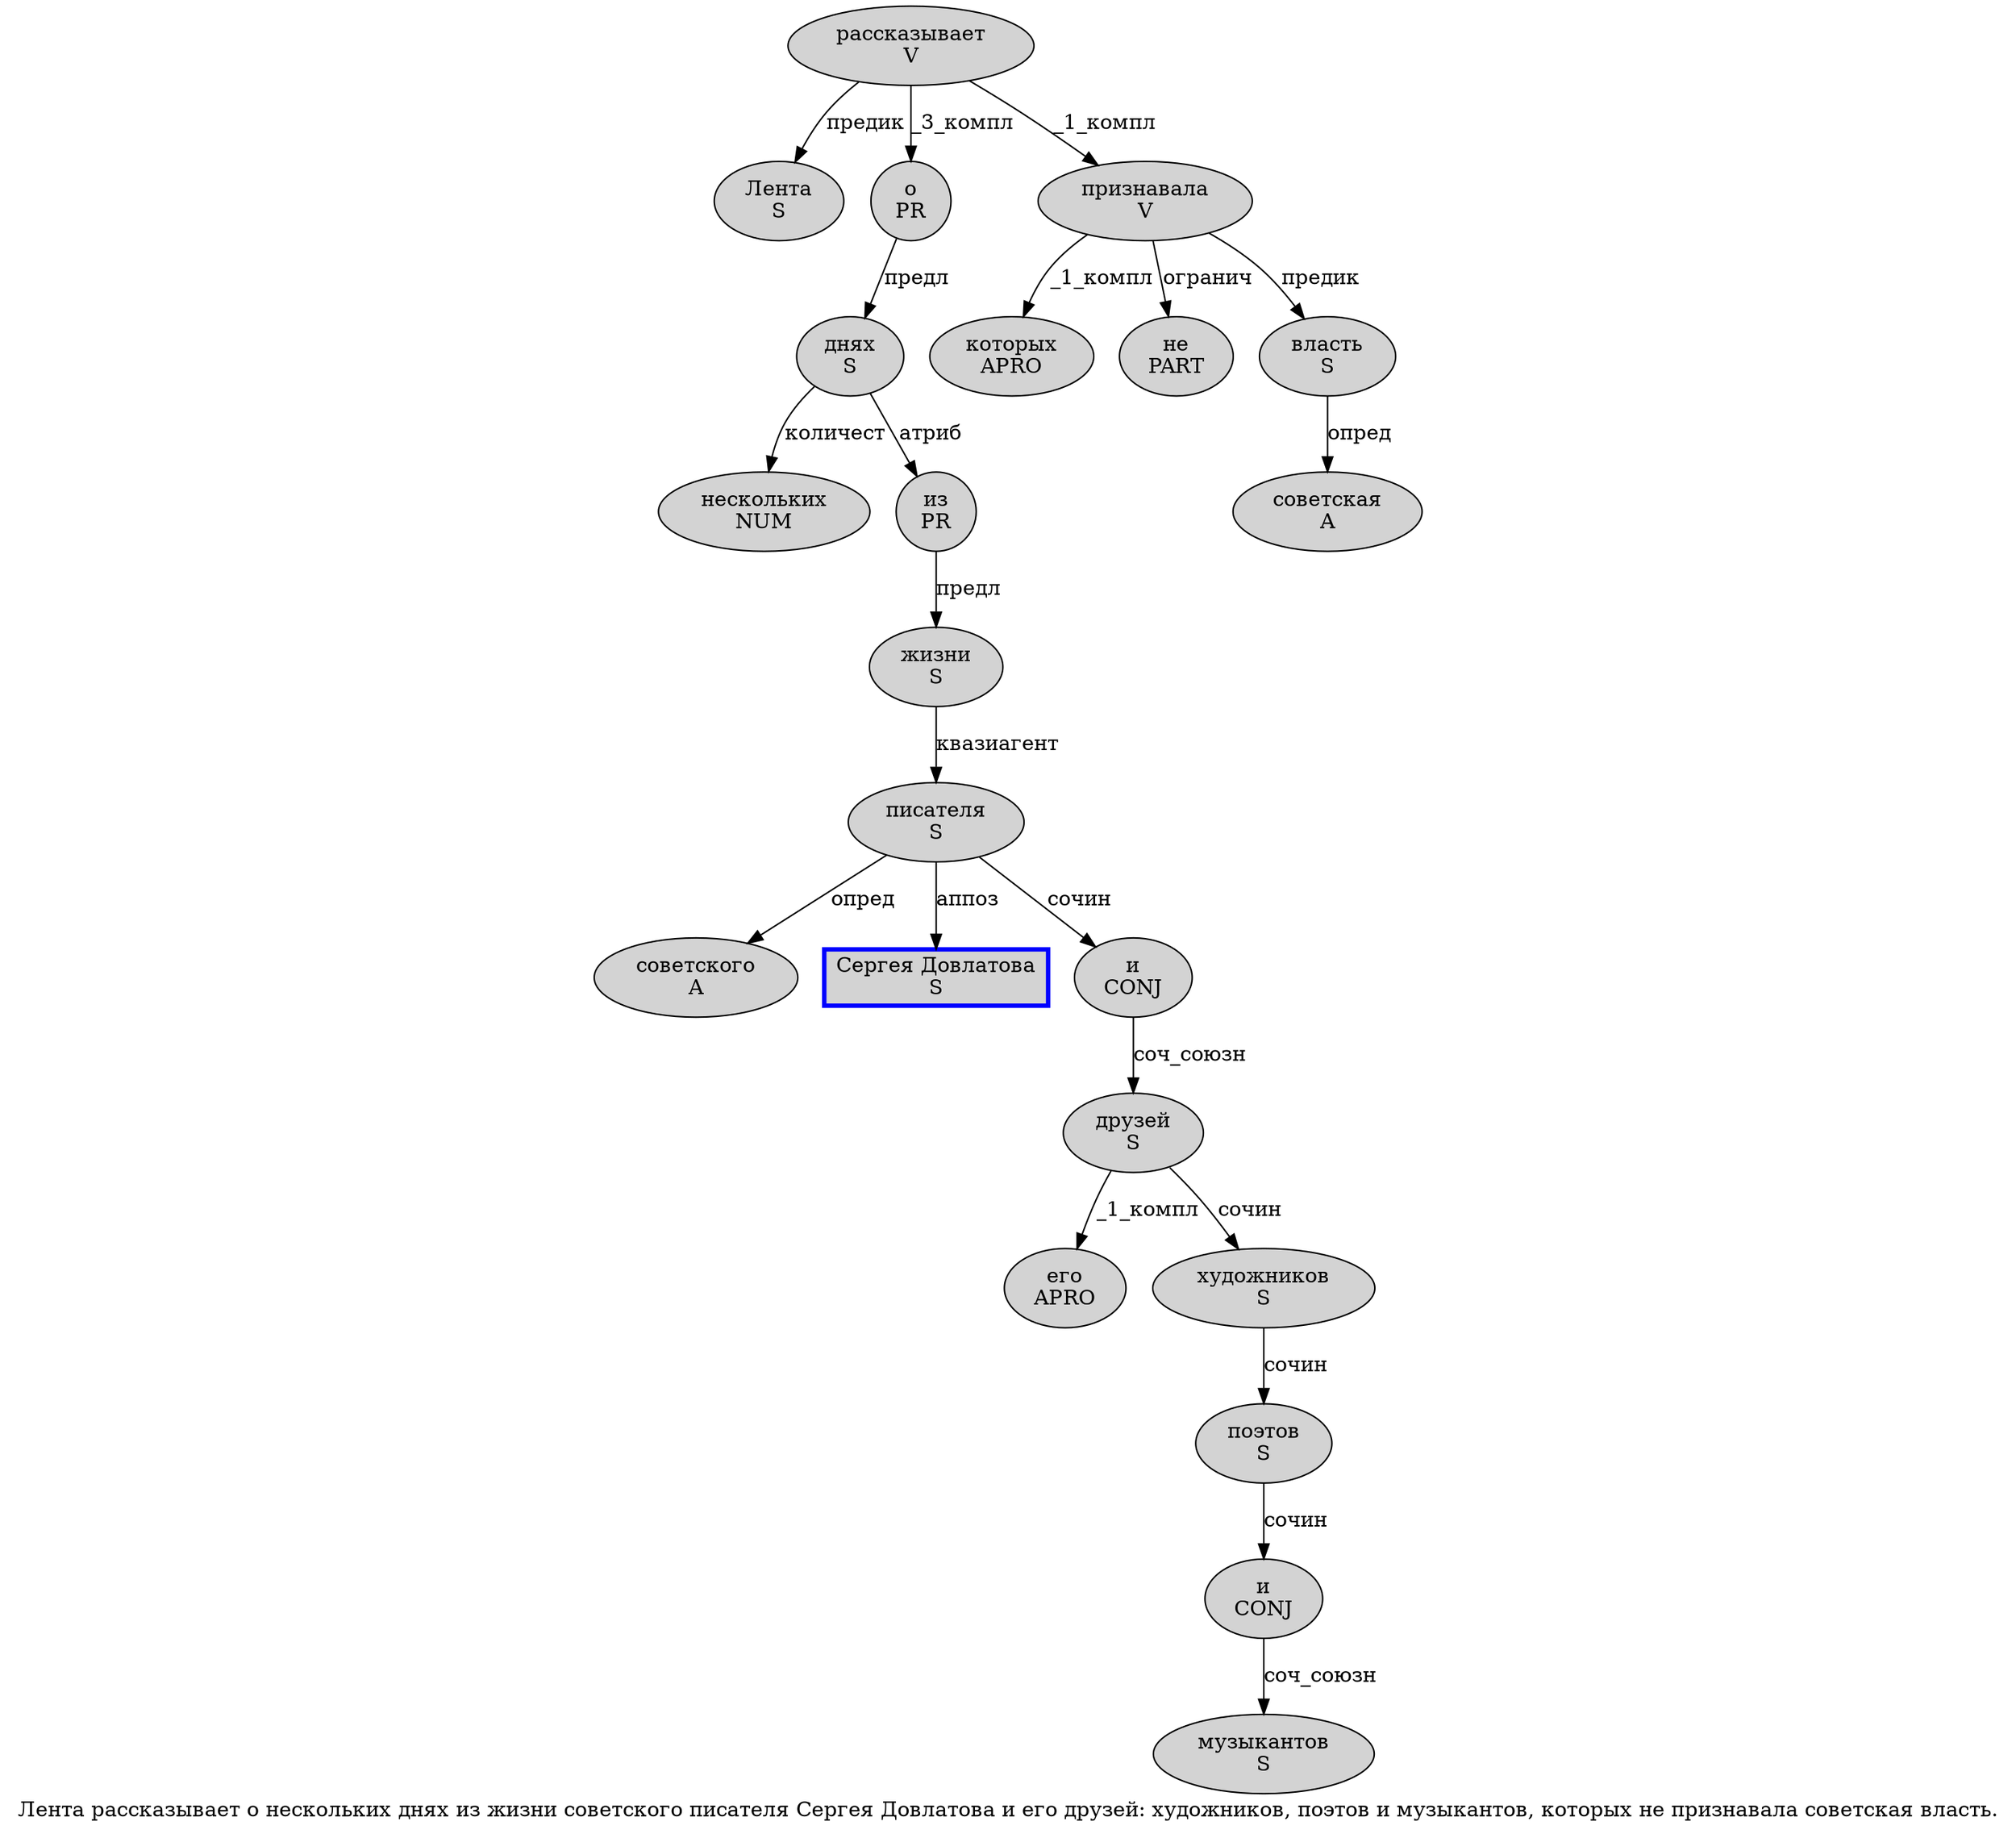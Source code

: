 digraph SENTENCE_1104 {
	graph [label="Лента рассказывает о нескольких днях из жизни советского писателя Сергея Довлатова и его друзей: художников, поэтов и музыкантов, которых не признавала советская власть."]
	node [style=filled]
		0 [label="Лента
S" color="" fillcolor=lightgray penwidth=1 shape=ellipse]
		1 [label="рассказывает
V" color="" fillcolor=lightgray penwidth=1 shape=ellipse]
		2 [label="о
PR" color="" fillcolor=lightgray penwidth=1 shape=ellipse]
		3 [label="нескольких
NUM" color="" fillcolor=lightgray penwidth=1 shape=ellipse]
		4 [label="днях
S" color="" fillcolor=lightgray penwidth=1 shape=ellipse]
		5 [label="из
PR" color="" fillcolor=lightgray penwidth=1 shape=ellipse]
		6 [label="жизни
S" color="" fillcolor=lightgray penwidth=1 shape=ellipse]
		7 [label="советского
A" color="" fillcolor=lightgray penwidth=1 shape=ellipse]
		8 [label="писателя
S" color="" fillcolor=lightgray penwidth=1 shape=ellipse]
		9 [label="Сергея Довлатова
S" color=blue fillcolor=lightgray penwidth=3 shape=box]
		10 [label="и
CONJ" color="" fillcolor=lightgray penwidth=1 shape=ellipse]
		11 [label="его
APRO" color="" fillcolor=lightgray penwidth=1 shape=ellipse]
		12 [label="друзей
S" color="" fillcolor=lightgray penwidth=1 shape=ellipse]
		14 [label="художников
S" color="" fillcolor=lightgray penwidth=1 shape=ellipse]
		16 [label="поэтов
S" color="" fillcolor=lightgray penwidth=1 shape=ellipse]
		17 [label="и
CONJ" color="" fillcolor=lightgray penwidth=1 shape=ellipse]
		18 [label="музыкантов
S" color="" fillcolor=lightgray penwidth=1 shape=ellipse]
		20 [label="которых
APRO" color="" fillcolor=lightgray penwidth=1 shape=ellipse]
		21 [label="не
PART" color="" fillcolor=lightgray penwidth=1 shape=ellipse]
		22 [label="признавала
V" color="" fillcolor=lightgray penwidth=1 shape=ellipse]
		23 [label="советская
A" color="" fillcolor=lightgray penwidth=1 shape=ellipse]
		24 [label="власть
S" color="" fillcolor=lightgray penwidth=1 shape=ellipse]
			22 -> 20 [label="_1_компл"]
			22 -> 21 [label="огранич"]
			22 -> 24 [label="предик"]
			16 -> 17 [label="сочин"]
			6 -> 8 [label="квазиагент"]
			10 -> 12 [label="соч_союзн"]
			8 -> 7 [label="опред"]
			8 -> 9 [label="аппоз"]
			8 -> 10 [label="сочин"]
			2 -> 4 [label="предл"]
			17 -> 18 [label="соч_союзн"]
			4 -> 3 [label="количест"]
			4 -> 5 [label="атриб"]
			1 -> 0 [label="предик"]
			1 -> 2 [label="_3_компл"]
			1 -> 22 [label="_1_компл"]
			24 -> 23 [label="опред"]
			14 -> 16 [label="сочин"]
			12 -> 11 [label="_1_компл"]
			12 -> 14 [label="сочин"]
			5 -> 6 [label="предл"]
}